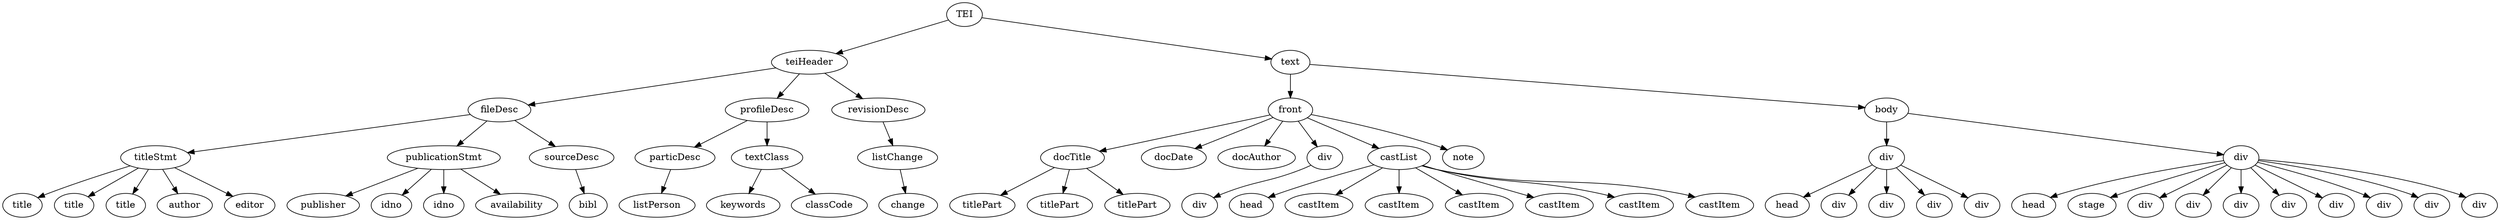 digraph Tree {
	"t0" [label = "TEI"];
	"t1" [label = "teiHeader"];
	"t2" [label = "fileDesc"];
	"t3" [label = "titleStmt"];
	"t4" [label = "title"];
	"t5" [label = "title"];
	"t6" [label = "title"];
	"t7" [label = "author"];
	"t8" [label = "editor"];
	"t9" [label = "publicationStmt"];
	"t10" [label = "publisher"];
	"t11" [label = "idno"];
	"t12" [label = "idno"];
	"t13" [label = "availability"];
	"t14" [label = "sourceDesc"];
	"t15" [label = "bibl"];
	"t16" [label = "profileDesc"];
	"t17" [label = "particDesc"];
	"t18" [label = "listPerson"];
	"t19" [label = "textClass"];
	"t20" [label = "keywords"];
	"t21" [label = "classCode"];
	"t22" [label = "revisionDesc"];
	"t23" [label = "listChange"];
	"t24" [label = "change"];
	"t25" [label = "text"];
	"t26" [label = "front"];
	"t27" [label = "docTitle"];
	"t28" [label = "titlePart"];
	"t29" [label = "titlePart"];
	"t30" [label = "titlePart"];
	"t31" [label = "docDate"];
	"t32" [label = "docAuthor"];
	"t33" [label = "div"];
	"t34" [label = "div"];
	"t35" [label = "castList"];
	"t36" [label = "head"];
	"t37" [label = "castItem"];
	"t38" [label = "castItem"];
	"t39" [label = "castItem"];
	"t40" [label = "castItem"];
	"t41" [label = "castItem"];
	"t42" [label = "castItem"];
	"t43" [label = "note"];
	"t44" [label = "body"];
	"t45" [label = "div"];
	"t46" [label = "head"];
	"t47" [label = "div"];
	"t48" [label = "div"];
	"t49" [label = "div"];
	"t50" [label = "div"];
	"t51" [label = "div"];
	"t52" [label = "head"];
	"t53" [label = "stage"];
	"t54" [label = "div"];
	"t55" [label = "div"];
	"t56" [label = "div"];
	"t57" [label = "div"];
	"t58" [label = "div"];
	"t59" [label = "div"];
	"t60" [label = "div"];
	"t61" [label = "div"];
	"t0" -> "t1";
	"t1" -> "t2";
	"t2" -> "t3";
	"t3" -> "t4";
	"t3" -> "t5";
	"t3" -> "t6";
	"t3" -> "t7";
	"t3" -> "t8";
	"t2" -> "t9";
	"t9" -> "t10";
	"t9" -> "t11";
	"t9" -> "t12";
	"t9" -> "t13";
	"t2" -> "t14";
	"t14" -> "t15";
	"t1" -> "t16";
	"t16" -> "t17";
	"t17" -> "t18";
	"t16" -> "t19";
	"t19" -> "t20";
	"t19" -> "t21";
	"t1" -> "t22";
	"t22" -> "t23";
	"t23" -> "t24";
	"t0" -> "t25";
	"t25" -> "t26";
	"t26" -> "t27";
	"t27" -> "t28";
	"t27" -> "t29";
	"t27" -> "t30";
	"t26" -> "t31";
	"t26" -> "t32";
	"t26" -> "t33";
	"t33" -> "t34";
	"t26" -> "t35";
	"t35" -> "t36";
	"t35" -> "t37";
	"t35" -> "t38";
	"t35" -> "t39";
	"t35" -> "t40";
	"t35" -> "t41";
	"t35" -> "t42";
	"t26" -> "t43";
	"t25" -> "t44";
	"t44" -> "t45";
	"t45" -> "t46";
	"t45" -> "t47";
	"t45" -> "t48";
	"t45" -> "t49";
	"t45" -> "t50";
	"t44" -> "t51";
	"t51" -> "t52";
	"t51" -> "t53";
	"t51" -> "t54";
	"t51" -> "t55";
	"t51" -> "t56";
	"t51" -> "t57";
	"t51" -> "t58";
	"t51" -> "t59";
	"t51" -> "t60";
	"t51" -> "t61";
}
